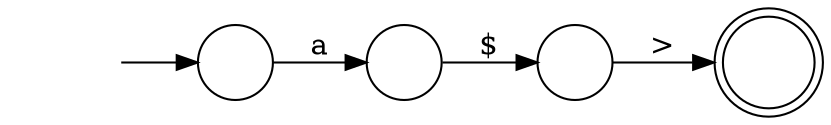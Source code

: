 digraph Automaton {
	graph [bb="0,0,374,44",
		dpi=96,
		rankdir=LR
	];
	node [label="\N"];
	0	 [height=0.5,
		label="",
		pos="188,22",
		shape=circle,
		width=0.5];
	3	 [height=0.5,
		label="",
		pos="267,22",
		shape=circle,
		width=0.5];
	0 -> 3	 [label="$",
		lp="227.5,29.5",
		pos="e,248.96,22 206.09,22 215.66,22 227.82,22 238.68,22"];
	1	 [height=0.61111,
		label="",
		pos="352,22",
		shape=doublecircle,
		width=0.61111];
	3 -> 1	 [label=">",
		lp="307.5,29.5",
		pos="e,330,22 285.2,22 295.16,22 308,22 319.7,22"];
	2	 [height=0.5,
		label="",
		pos="109,22",
		shape=circle,
		width=0.5];
	2 -> 0	 [label=a,
		lp="148.5,29.5",
		pos="e,169.96,22 127.09,22 136.66,22 148.82,22 159.68,22"];
	initial	 [height=0.5,
		label="",
		pos="27,22",
		shape=plaintext,
		width=0.75];
	initial -> 2	 [pos="e,90.826,22 54.195,22 62.654,22 72.051,22 80.595,22"];
}
